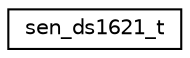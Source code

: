 digraph "Graphical Class Hierarchy"
{
 // LATEX_PDF_SIZE
  edge [fontname="Helvetica",fontsize="10",labelfontname="Helvetica",labelfontsize="10"];
  node [fontname="Helvetica",fontsize="10",shape=record];
  rankdir="LR";
  Node0 [label="sen_ds1621_t",height=0.2,width=0.4,color="black", fillcolor="white", style="filled",URL="$structsen__ds1621__t.html",tooltip=" "];
}
